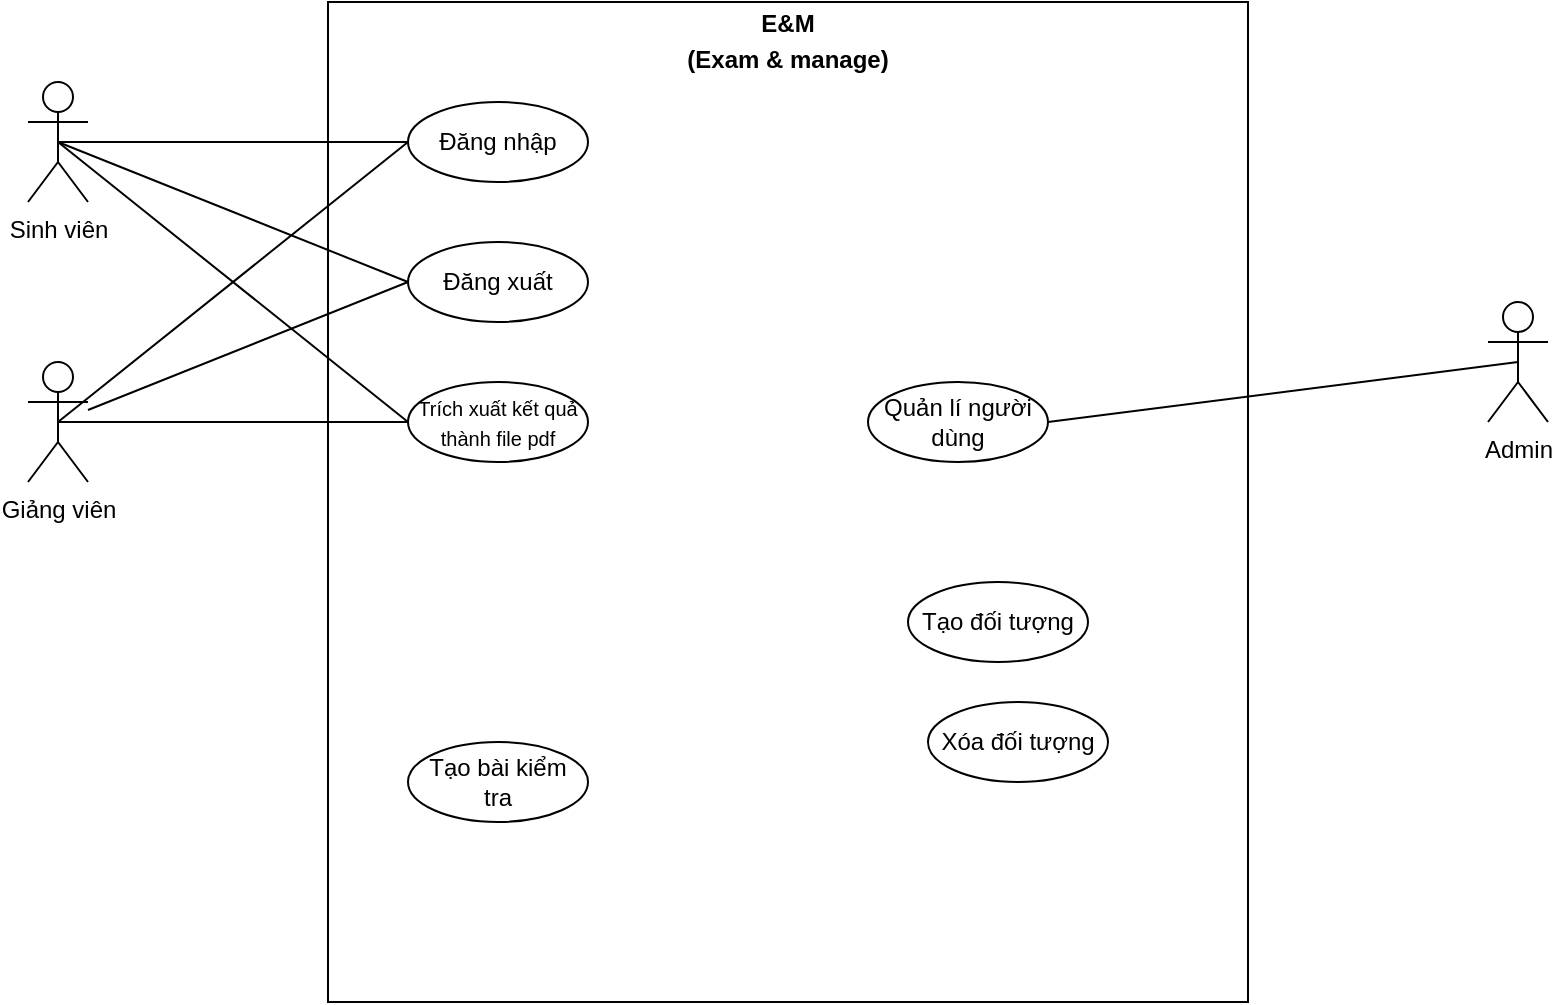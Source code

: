 <mxfile version="20.8.20" type="github">
  <diagram name="Trang-1" id="g-sE_o_tMRhYuUjUanBY">
    <mxGraphModel dx="1290" dy="573" grid="1" gridSize="10" guides="1" tooltips="1" connect="1" arrows="1" fold="1" page="1" pageScale="1" pageWidth="850" pageHeight="1100" math="0" shadow="0">
      <root>
        <mxCell id="0" />
        <mxCell id="1" parent="0" />
        <mxCell id="FMET1eLDLGnvmdmq2ldW-1" value="Sinh viên" style="shape=umlActor;verticalLabelPosition=bottom;verticalAlign=top;html=1;outlineConnect=0;" vertex="1" parent="1">
          <mxGeometry x="70" y="150" width="30" height="60" as="geometry" />
        </mxCell>
        <mxCell id="FMET1eLDLGnvmdmq2ldW-2" value="Giảng viên" style="shape=umlActor;verticalLabelPosition=bottom;verticalAlign=top;html=1;outlineConnect=0;" vertex="1" parent="1">
          <mxGeometry x="70" y="290" width="30" height="60" as="geometry" />
        </mxCell>
        <mxCell id="FMET1eLDLGnvmdmq2ldW-3" value="Admin" style="shape=umlActor;verticalLabelPosition=bottom;verticalAlign=top;html=1;outlineConnect=0;" vertex="1" parent="1">
          <mxGeometry x="800" y="260" width="30" height="60" as="geometry" />
        </mxCell>
        <mxCell id="FMET1eLDLGnvmdmq2ldW-11" value="&lt;p style=&quot;margin:0px;margin-top:4px;text-align:center;&quot;&gt;&lt;b&gt;E&amp;amp;M&lt;/b&gt;&lt;/p&gt;&lt;p style=&quot;margin:0px;margin-top:4px;text-align:center;&quot;&gt;&lt;b&gt;(Exam &amp;amp; manage)&lt;/b&gt;&lt;/p&gt;&lt;div style=&quot;height:2px;&quot;&gt;&lt;/div&gt;" style="verticalAlign=top;align=left;overflow=fill;fontSize=12;fontFamily=Helvetica;html=1;" vertex="1" parent="1">
          <mxGeometry x="220" y="110" width="460" height="500" as="geometry" />
        </mxCell>
        <mxCell id="FMET1eLDLGnvmdmq2ldW-13" value="Đăng nhập" style="ellipse;whiteSpace=wrap;html=1;" vertex="1" parent="1">
          <mxGeometry x="260" y="160" width="90" height="40" as="geometry" />
        </mxCell>
        <mxCell id="FMET1eLDLGnvmdmq2ldW-16" value="" style="endArrow=none;html=1;rounded=0;exitX=0.5;exitY=0.5;exitDx=0;exitDy=0;exitPerimeter=0;entryX=0;entryY=0.5;entryDx=0;entryDy=0;" edge="1" parent="1" source="FMET1eLDLGnvmdmq2ldW-1" target="FMET1eLDLGnvmdmq2ldW-13">
          <mxGeometry relative="1" as="geometry">
            <mxPoint x="410" y="380" as="sourcePoint" />
            <mxPoint x="570" y="380" as="targetPoint" />
          </mxGeometry>
        </mxCell>
        <mxCell id="FMET1eLDLGnvmdmq2ldW-19" value="Đăng xuất" style="ellipse;whiteSpace=wrap;html=1;" vertex="1" parent="1">
          <mxGeometry x="260" y="230" width="90" height="40" as="geometry" />
        </mxCell>
        <mxCell id="FMET1eLDLGnvmdmq2ldW-20" value="Tạo bài kiểm &lt;br&gt;tra" style="ellipse;whiteSpace=wrap;html=1;" vertex="1" parent="1">
          <mxGeometry x="260" y="480" width="90" height="40" as="geometry" />
        </mxCell>
        <mxCell id="FMET1eLDLGnvmdmq2ldW-21" value="Quản lí người dùng" style="ellipse;whiteSpace=wrap;html=1;" vertex="1" parent="1">
          <mxGeometry x="490" y="300" width="90" height="40" as="geometry" />
        </mxCell>
        <mxCell id="FMET1eLDLGnvmdmq2ldW-22" value="Tạo đối tượng" style="ellipse;whiteSpace=wrap;html=1;" vertex="1" parent="1">
          <mxGeometry x="510" y="400" width="90" height="40" as="geometry" />
        </mxCell>
        <mxCell id="FMET1eLDLGnvmdmq2ldW-23" value="Xóa đối tượng" style="ellipse;whiteSpace=wrap;html=1;" vertex="1" parent="1">
          <mxGeometry x="520" y="460" width="90" height="40" as="geometry" />
        </mxCell>
        <mxCell id="FMET1eLDLGnvmdmq2ldW-25" value="&lt;font style=&quot;font-size: 10px;&quot;&gt;Trích xuất kết quả thành file pdf&lt;/font&gt;" style="ellipse;whiteSpace=wrap;html=1;" vertex="1" parent="1">
          <mxGeometry x="260" y="300" width="90" height="40" as="geometry" />
        </mxCell>
        <mxCell id="FMET1eLDLGnvmdmq2ldW-26" value="" style="endArrow=none;html=1;rounded=0;exitX=0.5;exitY=0.5;exitDx=0;exitDy=0;exitPerimeter=0;entryX=0;entryY=0.5;entryDx=0;entryDy=0;" edge="1" parent="1" source="FMET1eLDLGnvmdmq2ldW-1" target="FMET1eLDLGnvmdmq2ldW-25">
          <mxGeometry relative="1" as="geometry">
            <mxPoint x="115" y="180" as="sourcePoint" />
            <mxPoint x="270" y="190" as="targetPoint" />
          </mxGeometry>
        </mxCell>
        <mxCell id="FMET1eLDLGnvmdmq2ldW-27" value="" style="endArrow=none;html=1;rounded=0;exitX=0.5;exitY=0.5;exitDx=0;exitDy=0;exitPerimeter=0;entryX=0;entryY=0.5;entryDx=0;entryDy=0;" edge="1" parent="1" source="FMET1eLDLGnvmdmq2ldW-2" target="FMET1eLDLGnvmdmq2ldW-25">
          <mxGeometry relative="1" as="geometry">
            <mxPoint x="125" y="190" as="sourcePoint" />
            <mxPoint x="280" y="200" as="targetPoint" />
          </mxGeometry>
        </mxCell>
        <mxCell id="FMET1eLDLGnvmdmq2ldW-28" value="" style="endArrow=none;html=1;rounded=0;exitX=0.5;exitY=0.5;exitDx=0;exitDy=0;exitPerimeter=0;entryX=0;entryY=0.5;entryDx=0;entryDy=0;" edge="1" parent="1" source="FMET1eLDLGnvmdmq2ldW-2" target="FMET1eLDLGnvmdmq2ldW-13">
          <mxGeometry relative="1" as="geometry">
            <mxPoint x="135" y="200" as="sourcePoint" />
            <mxPoint x="290" y="210" as="targetPoint" />
          </mxGeometry>
        </mxCell>
        <mxCell id="FMET1eLDLGnvmdmq2ldW-29" value="" style="endArrow=none;html=1;rounded=0;exitX=0.5;exitY=0.5;exitDx=0;exitDy=0;exitPerimeter=0;entryX=0;entryY=0.5;entryDx=0;entryDy=0;" edge="1" parent="1" source="FMET1eLDLGnvmdmq2ldW-1" target="FMET1eLDLGnvmdmq2ldW-19">
          <mxGeometry relative="1" as="geometry">
            <mxPoint x="145" y="210" as="sourcePoint" />
            <mxPoint x="300" y="220" as="targetPoint" />
          </mxGeometry>
        </mxCell>
        <mxCell id="FMET1eLDLGnvmdmq2ldW-30" value="" style="endArrow=none;html=1;rounded=0;entryX=0;entryY=0.5;entryDx=0;entryDy=0;" edge="1" parent="1" source="FMET1eLDLGnvmdmq2ldW-2" target="FMET1eLDLGnvmdmq2ldW-19">
          <mxGeometry relative="1" as="geometry">
            <mxPoint x="155" y="220" as="sourcePoint" />
            <mxPoint x="310" y="230" as="targetPoint" />
          </mxGeometry>
        </mxCell>
        <mxCell id="FMET1eLDLGnvmdmq2ldW-31" value="" style="endArrow=none;html=1;rounded=0;exitX=1;exitY=0.5;exitDx=0;exitDy=0;entryX=0.5;entryY=0.5;entryDx=0;entryDy=0;entryPerimeter=0;" edge="1" parent="1" source="FMET1eLDLGnvmdmq2ldW-21" target="FMET1eLDLGnvmdmq2ldW-3">
          <mxGeometry relative="1" as="geometry">
            <mxPoint x="165" y="230" as="sourcePoint" />
            <mxPoint x="320" y="240" as="targetPoint" />
          </mxGeometry>
        </mxCell>
      </root>
    </mxGraphModel>
  </diagram>
</mxfile>
